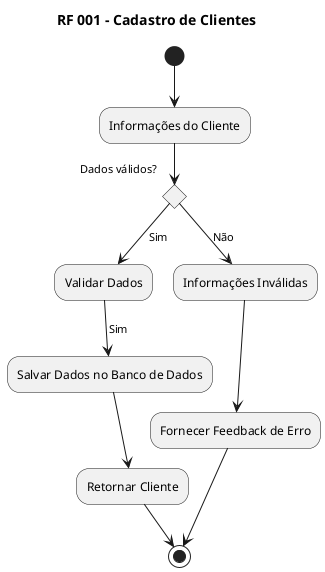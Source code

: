 @startuml activityDiagramRF001

title RF 001 - Cadastro de Clientes

(*) --> "Informações do Cliente"

if "Dados válidos?" then
  -->[Sim] "Validar Dados"
  -->[Sim] "Salvar Dados no Banco de Dados"
  --> "Retornar Cliente"
  --> (*)
else
  -->[Não] "Informações Inválidas"
  --> "Fornecer Feedback de Erro"
  --> (*)
endif

@enduml